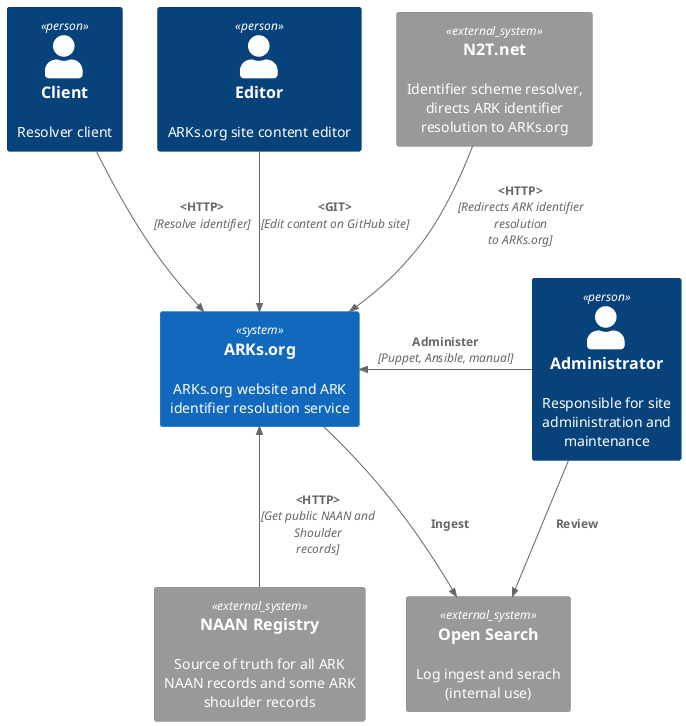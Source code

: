 @startuml
!include <C4/C4_Context>

Person(client, "Client", "Resolver client")
Person(editor, "Editor", "ARKs.org site content editor")
Person(admin, "Administrator", "Responsible for site admiinistration and maintenance")
System(arksorg, "ARKs.org", "ARKs.org website and ARK identifier resolution service")
System_Ext(n2t, "N2T.net", "Identifier scheme resolver, directs ARK identifier resolution to ARKs.org")
System_Ext(naans, "NAAN Registry", "Source of truth for all ARK NAAN records and some ARK shoulder records")
System_Ext(osearch, "Open Search", "Log ingest and serach (internal use)")
Rel(client, arksorg, "<HTTP>", "Resolve identifier")
Rel(editor, arksorg, "<GIT>", "Edit content on GitHub site")
Rel_L(admin, arksorg, "Administer", "Puppet, Ansible, manual")
Rel(n2t, arksorg, "<HTTP>", "Redirects ARK identifier resolution to ARKs.org")
Rel_U(naans, arksorg, "<HTTP>", "Get public NAAN and Shoulder records")
Rel(arksorg, osearch, "Ingest")
Rel(admin, osearch, "Review")
@enduml